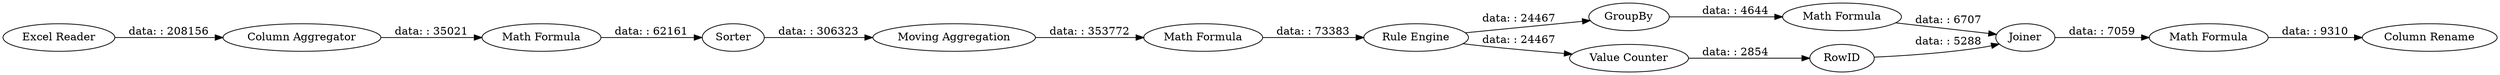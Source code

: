digraph {
	"524220954788463289_3" [label="Math Formula"]
	"524220954788463289_2" [label="Column Aggregator"]
	"524220954788463289_20" [label="Math Formula"]
	"524220954788463289_17" [label=GroupBy]
	"524220954788463289_16" [label=RowID]
	"524220954788463289_13" [label="Value Counter"]
	"524220954788463289_19" [label=Joiner]
	"524220954788463289_4" [label="Moving Aggregation"]
	"524220954788463289_1" [label="Excel Reader"]
	"524220954788463289_21" [label="Column Rename"]
	"524220954788463289_9" [label="Math Formula"]
	"524220954788463289_18" [label="Math Formula"]
	"524220954788463289_14" [label=Sorter]
	"524220954788463289_10" [label="Rule Engine"]
	"524220954788463289_10" -> "524220954788463289_17" [label="data: : 24467"]
	"524220954788463289_3" -> "524220954788463289_14" [label="data: : 62161"]
	"524220954788463289_13" -> "524220954788463289_16" [label="data: : 2854"]
	"524220954788463289_1" -> "524220954788463289_2" [label="data: : 208156"]
	"524220954788463289_2" -> "524220954788463289_3" [label="data: : 35021"]
	"524220954788463289_9" -> "524220954788463289_10" [label="data: : 73383"]
	"524220954788463289_4" -> "524220954788463289_9" [label="data: : 353772"]
	"524220954788463289_14" -> "524220954788463289_4" [label="data: : 306323"]
	"524220954788463289_10" -> "524220954788463289_13" [label="data: : 24467"]
	"524220954788463289_17" -> "524220954788463289_18" [label="data: : 4644"]
	"524220954788463289_18" -> "524220954788463289_19" [label="data: : 6707"]
	"524220954788463289_19" -> "524220954788463289_20" [label="data: : 7059"]
	"524220954788463289_16" -> "524220954788463289_19" [label="data: : 5288"]
	"524220954788463289_20" -> "524220954788463289_21" [label="data: : 9310"]
	rankdir=LR
}
